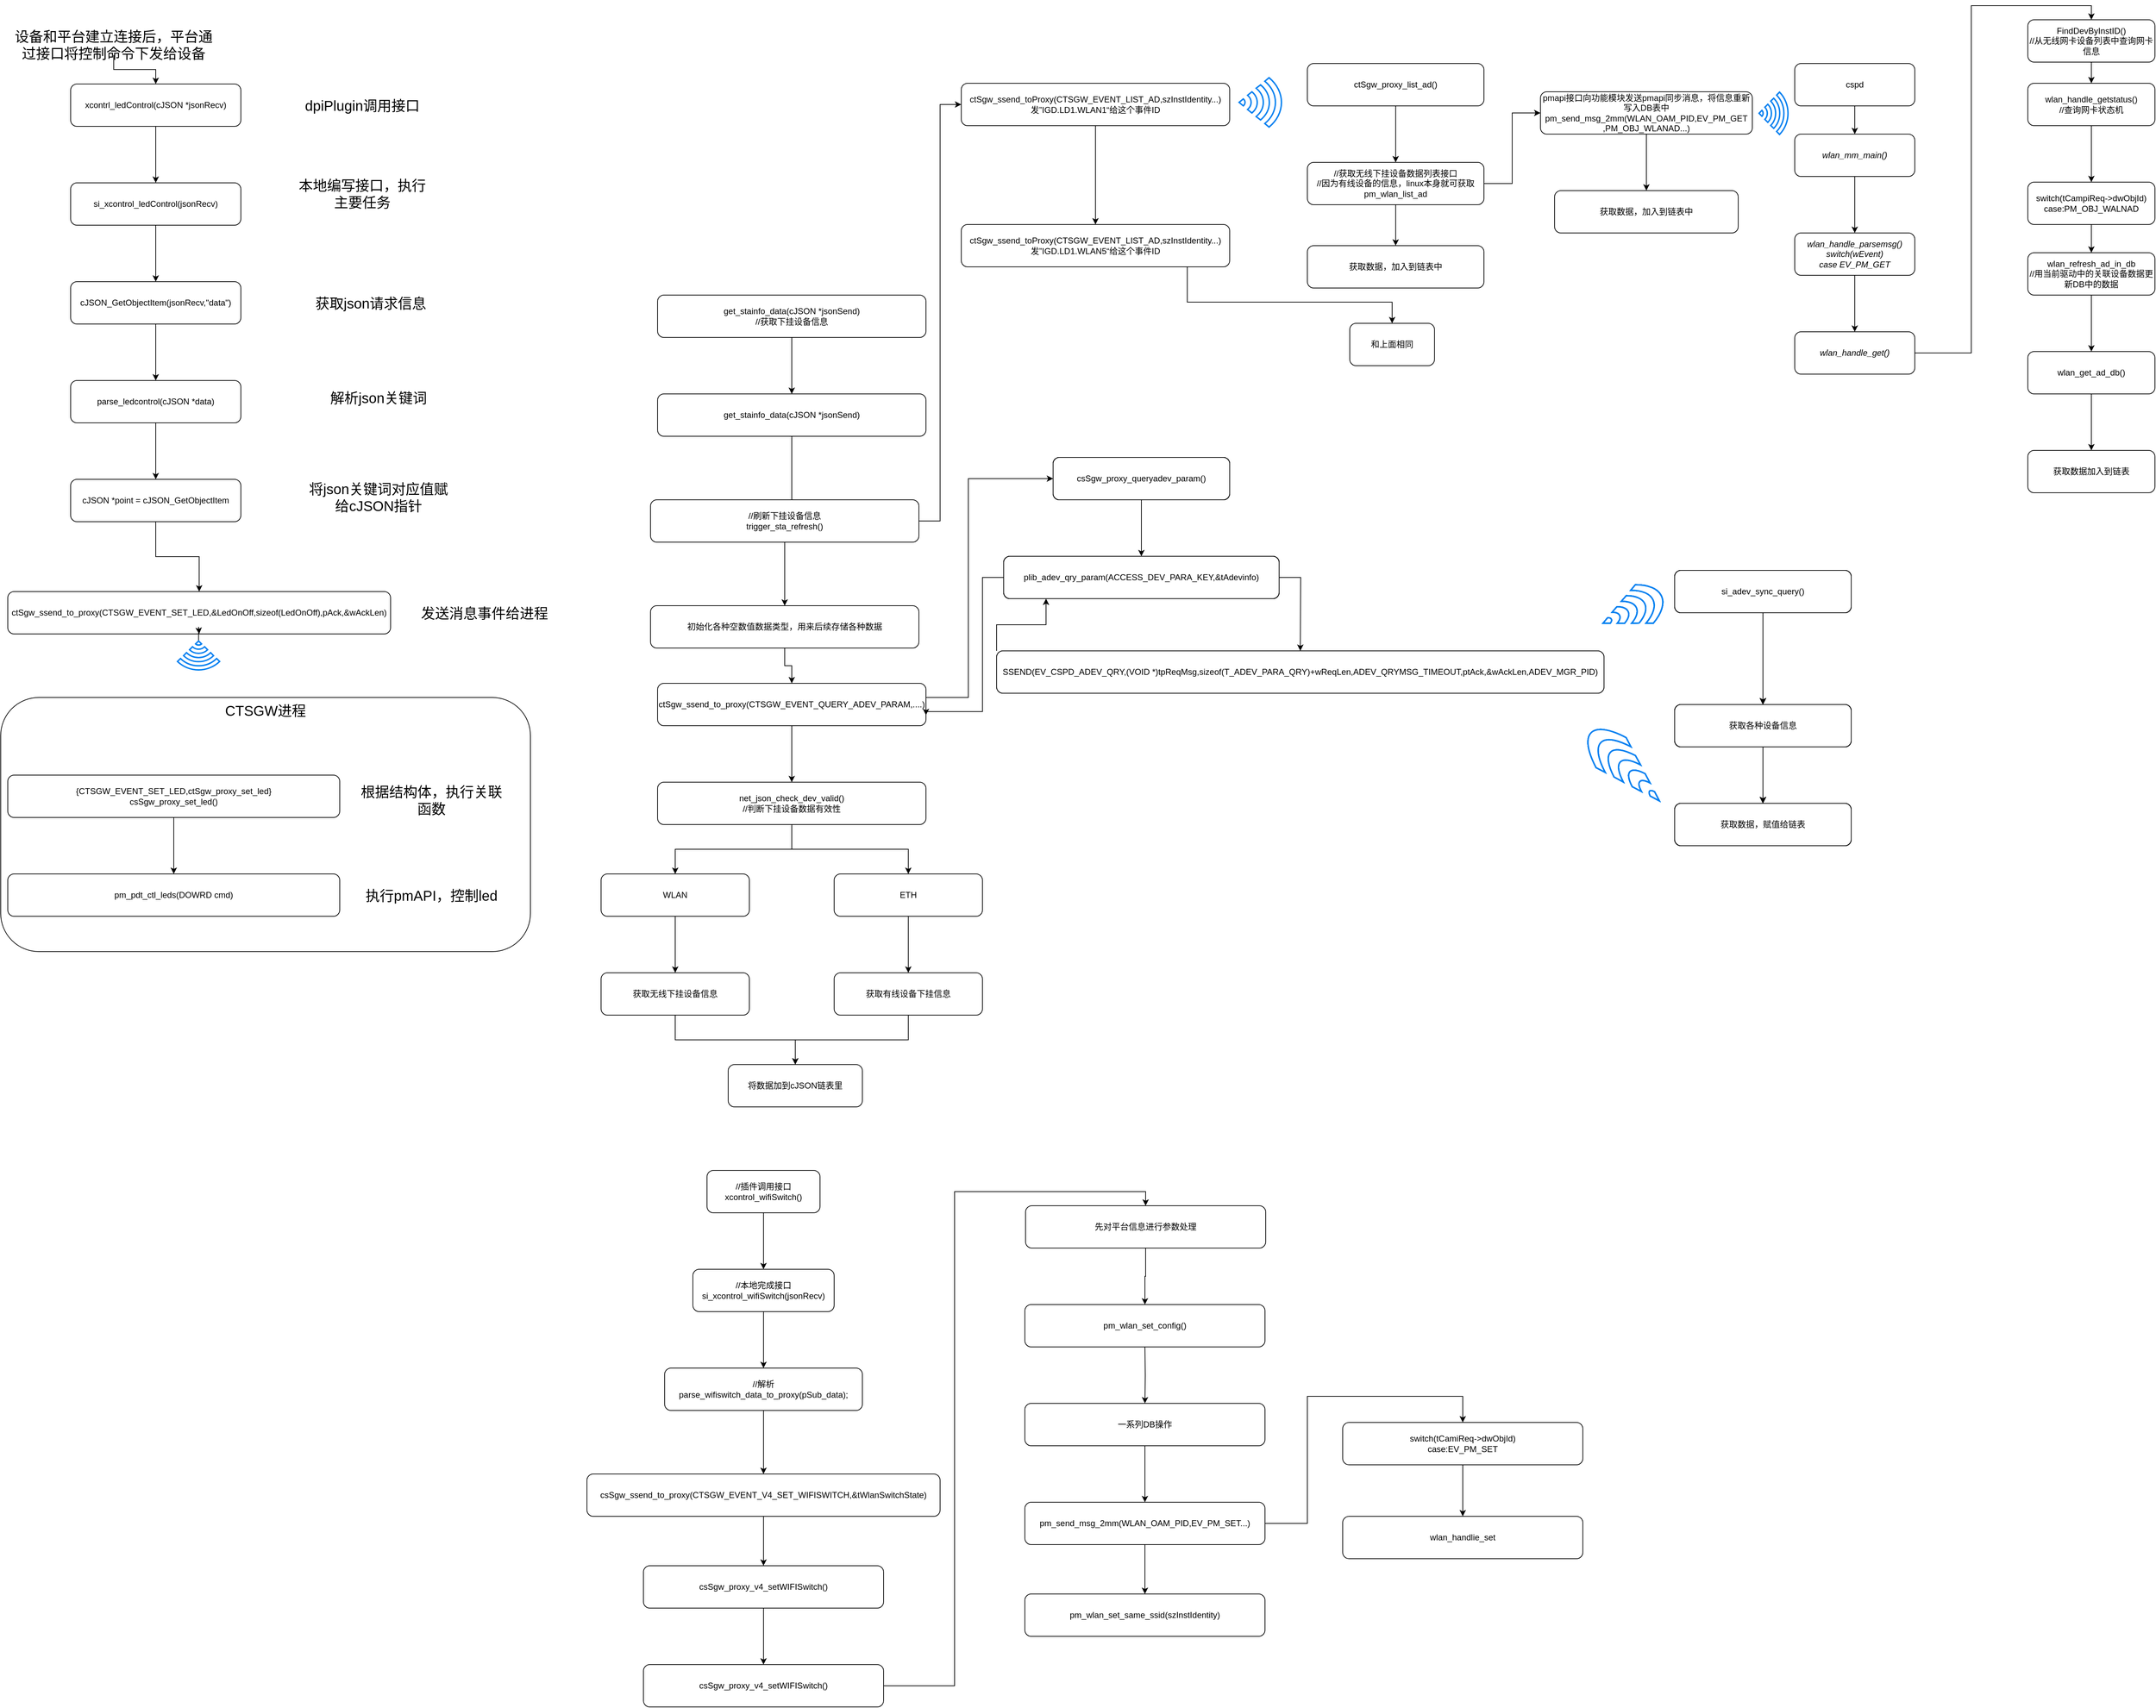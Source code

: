 <mxfile version="15.7.4" type="github">
  <diagram id="CUDyPsT_5cI4i0Bhv10b" name="Page-1">
    <mxGraphModel dx="1240" dy="689" grid="1" gridSize="10" guides="0" tooltips="1" connect="1" arrows="1" fold="1" page="1" pageScale="1" pageWidth="827" pageHeight="1169" math="0" shadow="0">
      <root>
        <mxCell id="0" />
        <mxCell id="1" parent="0" />
        <mxCell id="MFzKN-prpjDhxRkjpTHA-7" value="" style="edgeStyle=orthogonalEdgeStyle;rounded=0;orthogonalLoop=1;jettySize=auto;html=1;fontSize=20;" parent="1" source="MFzKN-prpjDhxRkjpTHA-1" target="MFzKN-prpjDhxRkjpTHA-6" edge="1">
          <mxGeometry relative="1" as="geometry" />
        </mxCell>
        <mxCell id="MFzKN-prpjDhxRkjpTHA-1" value="xcontrl_ledControl(cJSON *jsonRecv)" style="rounded=1;whiteSpace=wrap;html=1;" parent="1" vertex="1">
          <mxGeometry x="99" y="141" width="241" height="60" as="geometry" />
        </mxCell>
        <mxCell id="MFzKN-prpjDhxRkjpTHA-3" value="" style="edgeStyle=orthogonalEdgeStyle;rounded=0;orthogonalLoop=1;jettySize=auto;html=1;fontSize=20;" parent="1" source="MFzKN-prpjDhxRkjpTHA-2" target="MFzKN-prpjDhxRkjpTHA-1" edge="1">
          <mxGeometry relative="1" as="geometry" />
        </mxCell>
        <mxCell id="MFzKN-prpjDhxRkjpTHA-2" value="设备和平台建立连接后，平台通过接口将控制命令下发给设备" style="text;html=1;strokeColor=none;fillColor=none;align=center;verticalAlign=middle;whiteSpace=wrap;rounded=0;fontSize=20;" parent="1" vertex="1">
          <mxGeometry x="10" y="70" width="300" height="30" as="geometry" />
        </mxCell>
        <mxCell id="MFzKN-prpjDhxRkjpTHA-9" value="" style="edgeStyle=orthogonalEdgeStyle;rounded=0;orthogonalLoop=1;jettySize=auto;html=1;fontSize=20;" parent="1" source="MFzKN-prpjDhxRkjpTHA-6" target="MFzKN-prpjDhxRkjpTHA-8" edge="1">
          <mxGeometry relative="1" as="geometry" />
        </mxCell>
        <mxCell id="MFzKN-prpjDhxRkjpTHA-6" value="si_xcontrol_ledControl(jsonRecv)" style="rounded=1;whiteSpace=wrap;html=1;" parent="1" vertex="1">
          <mxGeometry x="99" y="281" width="241" height="60" as="geometry" />
        </mxCell>
        <mxCell id="MFzKN-prpjDhxRkjpTHA-11" value="" style="edgeStyle=orthogonalEdgeStyle;rounded=0;orthogonalLoop=1;jettySize=auto;html=1;fontSize=20;" parent="1" source="MFzKN-prpjDhxRkjpTHA-8" target="MFzKN-prpjDhxRkjpTHA-10" edge="1">
          <mxGeometry relative="1" as="geometry" />
        </mxCell>
        <mxCell id="MFzKN-prpjDhxRkjpTHA-8" value="cJSON_GetObjectItem(jsonRecv,&quot;data&quot;)" style="rounded=1;whiteSpace=wrap;html=1;" parent="1" vertex="1">
          <mxGeometry x="99" y="421" width="241" height="60" as="geometry" />
        </mxCell>
        <mxCell id="MFzKN-prpjDhxRkjpTHA-13" value="" style="edgeStyle=orthogonalEdgeStyle;rounded=0;orthogonalLoop=1;jettySize=auto;html=1;fontSize=20;" parent="1" source="MFzKN-prpjDhxRkjpTHA-10" target="MFzKN-prpjDhxRkjpTHA-12" edge="1">
          <mxGeometry relative="1" as="geometry" />
        </mxCell>
        <mxCell id="MFzKN-prpjDhxRkjpTHA-10" value="parse_ledcontrol(cJSON *data)" style="rounded=1;whiteSpace=wrap;html=1;" parent="1" vertex="1">
          <mxGeometry x="99" y="561" width="241" height="60" as="geometry" />
        </mxCell>
        <mxCell id="MFzKN-prpjDhxRkjpTHA-15" value="" style="edgeStyle=orthogonalEdgeStyle;rounded=0;orthogonalLoop=1;jettySize=auto;html=1;fontSize=20;" parent="1" source="MFzKN-prpjDhxRkjpTHA-12" target="MFzKN-prpjDhxRkjpTHA-14" edge="1">
          <mxGeometry relative="1" as="geometry" />
        </mxCell>
        <mxCell id="MFzKN-prpjDhxRkjpTHA-31" value="CTSGW进程" style="rounded=1;whiteSpace=wrap;html=1;fontSize=20;labelBackgroundColor=none;verticalAlign=top;" parent="1" vertex="1">
          <mxGeometry y="1010" width="750" height="360" as="geometry" />
        </mxCell>
        <mxCell id="MFzKN-prpjDhxRkjpTHA-12" value="cJSON *point = cJSON_GetObjectItem" style="rounded=1;whiteSpace=wrap;html=1;" parent="1" vertex="1">
          <mxGeometry x="99" y="701" width="241" height="60" as="geometry" />
        </mxCell>
        <mxCell id="MFzKN-prpjDhxRkjpTHA-14" value="ctSgw_ssend_to_proxy(CTSGW_EVENT_SET_LED,&amp;amp;LedOnOff,sizeof(LedOnOff),pAck,&amp;amp;wAckLen)" style="rounded=1;whiteSpace=wrap;html=1;" parent="1" vertex="1">
          <mxGeometry x="10" y="860" width="542" height="60" as="geometry" />
        </mxCell>
        <mxCell id="MFzKN-prpjDhxRkjpTHA-19" value="" style="edgeStyle=orthogonalEdgeStyle;rounded=0;orthogonalLoop=1;jettySize=auto;html=1;fontSize=20;" parent="1" source="MFzKN-prpjDhxRkjpTHA-16" target="MFzKN-prpjDhxRkjpTHA-18" edge="1">
          <mxGeometry relative="1" as="geometry" />
        </mxCell>
        <mxCell id="MFzKN-prpjDhxRkjpTHA-16" value="{CTSGW_EVENT_SET_LED,ctSgw_proxy_set_led}&lt;br&gt;csSgw_proxy_set_led()" style="rounded=1;whiteSpace=wrap;html=1;" parent="1" vertex="1">
          <mxGeometry x="10" y="1120" width="470" height="60" as="geometry" />
        </mxCell>
        <mxCell id="MFzKN-prpjDhxRkjpTHA-18" value="pm_pdt_ctl_leds(DOWRD cmd)" style="rounded=1;whiteSpace=wrap;html=1;" parent="1" vertex="1">
          <mxGeometry x="10" y="1260" width="470" height="60" as="geometry" />
        </mxCell>
        <mxCell id="MFzKN-prpjDhxRkjpTHA-20" value="dpiPlugin调用接口" style="text;html=1;strokeColor=none;fillColor=none;align=center;verticalAlign=middle;whiteSpace=wrap;rounded=0;fontSize=20;" parent="1" vertex="1">
          <mxGeometry x="414" y="156" width="196" height="30" as="geometry" />
        </mxCell>
        <mxCell id="MFzKN-prpjDhxRkjpTHA-21" value="本地编写接口，执行主要任务" style="text;html=1;strokeColor=none;fillColor=none;align=center;verticalAlign=middle;whiteSpace=wrap;rounded=0;fontSize=20;" parent="1" vertex="1">
          <mxGeometry x="414" y="281" width="196" height="30" as="geometry" />
        </mxCell>
        <mxCell id="MFzKN-prpjDhxRkjpTHA-22" value="获取json请求信息" style="text;html=1;strokeColor=none;fillColor=none;align=center;verticalAlign=middle;whiteSpace=wrap;rounded=0;fontSize=20;" parent="1" vertex="1">
          <mxGeometry x="430" y="436" width="188" height="30" as="geometry" />
        </mxCell>
        <mxCell id="MFzKN-prpjDhxRkjpTHA-23" value="解析json关键词" style="text;html=1;strokeColor=none;fillColor=none;align=center;verticalAlign=middle;whiteSpace=wrap;rounded=0;fontSize=20;" parent="1" vertex="1">
          <mxGeometry x="430" y="570" width="210" height="30" as="geometry" />
        </mxCell>
        <mxCell id="MFzKN-prpjDhxRkjpTHA-24" value="将json关键词对应值赋给cJSON指针" style="text;html=1;strokeColor=none;fillColor=none;align=center;verticalAlign=middle;whiteSpace=wrap;rounded=0;fontSize=20;" parent="1" vertex="1">
          <mxGeometry x="430" y="701" width="210" height="49" as="geometry" />
        </mxCell>
        <mxCell id="MFzKN-prpjDhxRkjpTHA-26" value="发送消息事件给进程" style="text;html=1;strokeColor=none;fillColor=none;align=center;verticalAlign=middle;whiteSpace=wrap;rounded=0;fontSize=20;" parent="1" vertex="1">
          <mxGeometry x="560" y="875" width="250" height="30" as="geometry" />
        </mxCell>
        <mxCell id="MFzKN-prpjDhxRkjpTHA-27" value="根据结构体，执行关联函数" style="text;html=1;strokeColor=none;fillColor=none;align=center;verticalAlign=middle;whiteSpace=wrap;rounded=0;fontSize=20;" parent="1" vertex="1">
          <mxGeometry x="500" y="1140" width="220" height="30" as="geometry" />
        </mxCell>
        <mxCell id="MFzKN-prpjDhxRkjpTHA-28" value="执行pmAPI，控制led" style="text;html=1;strokeColor=none;fillColor=none;align=center;verticalAlign=middle;whiteSpace=wrap;rounded=0;fontSize=20;" parent="1" vertex="1">
          <mxGeometry x="510" y="1275" width="200" height="30" as="geometry" />
        </mxCell>
        <mxCell id="MFzKN-prpjDhxRkjpTHA-30" value="" style="edgeStyle=orthogonalEdgeStyle;rounded=0;orthogonalLoop=1;jettySize=auto;html=1;fontSize=20;" parent="1" source="MFzKN-prpjDhxRkjpTHA-29" target="MFzKN-prpjDhxRkjpTHA-14" edge="1">
          <mxGeometry relative="1" as="geometry" />
        </mxCell>
        <mxCell id="MFzKN-prpjDhxRkjpTHA-29" value="" style="html=1;verticalLabelPosition=bottom;align=center;labelBackgroundColor=#ffffff;verticalAlign=top;strokeWidth=2;strokeColor=#0080F0;shadow=0;dashed=0;shape=mxgraph.ios7.icons.wifi;pointerEvents=1;fontSize=20;rotation=-180;" parent="1" vertex="1">
          <mxGeometry x="250.3" y="930" width="59.7" height="41" as="geometry" />
        </mxCell>
        <mxCell id="5_94e8n7h1rJNtOSXoxy-13" value="" style="edgeStyle=orthogonalEdgeStyle;rounded=0;orthogonalLoop=1;jettySize=auto;html=1;exitX=1;exitY=0.5;exitDx=0;exitDy=0;" edge="1" parent="1" source="5_94e8n7h1rJNtOSXoxy-184" target="5_94e8n7h1rJNtOSXoxy-12">
          <mxGeometry relative="1" as="geometry">
            <mxPoint x="1300" y="330" as="sourcePoint" />
            <Array as="points">
              <mxPoint x="1330" y="760" />
              <mxPoint x="1330" y="170" />
            </Array>
          </mxGeometry>
        </mxCell>
        <mxCell id="5_94e8n7h1rJNtOSXoxy-15" value="" style="edgeStyle=orthogonalEdgeStyle;rounded=0;orthogonalLoop=1;jettySize=auto;html=1;" edge="1" parent="1" source="5_94e8n7h1rJNtOSXoxy-12" target="5_94e8n7h1rJNtOSXoxy-14">
          <mxGeometry relative="1" as="geometry" />
        </mxCell>
        <mxCell id="5_94e8n7h1rJNtOSXoxy-12" value="ctSgw_ssend_toProxy(CTSGW_EVENT_LIST_AD,szInstIdentity...)&lt;br&gt;发”IGD.LD1.WLAN1“给这个事件ID" style="whiteSpace=wrap;html=1;rounded=1;" vertex="1" parent="1">
          <mxGeometry x="1360" y="140" width="380" height="60" as="geometry" />
        </mxCell>
        <mxCell id="5_94e8n7h1rJNtOSXoxy-210" value="" style="edgeStyle=orthogonalEdgeStyle;rounded=0;orthogonalLoop=1;jettySize=auto;html=1;" edge="1" parent="1" source="5_94e8n7h1rJNtOSXoxy-14" target="5_94e8n7h1rJNtOSXoxy-209">
          <mxGeometry relative="1" as="geometry">
            <Array as="points">
              <mxPoint x="1680" y="450" />
              <mxPoint x="1970" y="450" />
            </Array>
          </mxGeometry>
        </mxCell>
        <mxCell id="5_94e8n7h1rJNtOSXoxy-14" value="ctSgw_ssend_toProxy(CTSGW_EVENT_LIST_AD,szInstIdentity...)&lt;br&gt;发”IGD.LD1.WLAN5“给这个事件ID" style="whiteSpace=wrap;html=1;rounded=1;" vertex="1" parent="1">
          <mxGeometry x="1360" y="340" width="380" height="60" as="geometry" />
        </mxCell>
        <mxCell id="5_94e8n7h1rJNtOSXoxy-17" value="" style="html=1;verticalLabelPosition=bottom;align=center;labelBackgroundColor=#ffffff;verticalAlign=top;strokeWidth=2;strokeColor=#0080F0;shadow=0;dashed=0;shape=mxgraph.ios7.icons.wifi;pointerEvents=1;fontSize=20;rotation=0;direction=south;" vertex="1" parent="1">
          <mxGeometry x="1753.31" y="132.06" width="60" height="70" as="geometry" />
        </mxCell>
        <mxCell id="5_94e8n7h1rJNtOSXoxy-21" value="" style="edgeStyle=orthogonalEdgeStyle;rounded=0;orthogonalLoop=1;jettySize=auto;html=1;" edge="1" parent="1" source="5_94e8n7h1rJNtOSXoxy-19" target="5_94e8n7h1rJNtOSXoxy-20">
          <mxGeometry relative="1" as="geometry" />
        </mxCell>
        <mxCell id="5_94e8n7h1rJNtOSXoxy-19" value="ctSgw_proxy_list_ad()" style="rounded=1;whiteSpace=wrap;html=1;" vertex="1" parent="1">
          <mxGeometry x="1850" y="112" width="250" height="60" as="geometry" />
        </mxCell>
        <mxCell id="5_94e8n7h1rJNtOSXoxy-23" value="" style="edgeStyle=orthogonalEdgeStyle;rounded=0;orthogonalLoop=1;jettySize=auto;html=1;" edge="1" parent="1" source="5_94e8n7h1rJNtOSXoxy-20" target="5_94e8n7h1rJNtOSXoxy-22">
          <mxGeometry relative="1" as="geometry">
            <Array as="points">
              <mxPoint x="2140" y="282" />
              <mxPoint x="2140" y="182" />
            </Array>
          </mxGeometry>
        </mxCell>
        <mxCell id="5_94e8n7h1rJNtOSXoxy-205" value="" style="edgeStyle=orthogonalEdgeStyle;rounded=0;orthogonalLoop=1;jettySize=auto;html=1;" edge="1" parent="1" source="5_94e8n7h1rJNtOSXoxy-20" target="5_94e8n7h1rJNtOSXoxy-204">
          <mxGeometry relative="1" as="geometry" />
        </mxCell>
        <mxCell id="5_94e8n7h1rJNtOSXoxy-20" value="//获取无线下挂设备数据列表接口&lt;br&gt;//因为有线设备的信息，linux本身就可获取&lt;br&gt;pm_wlan_list_ad" style="rounded=1;whiteSpace=wrap;html=1;" vertex="1" parent="1">
          <mxGeometry x="1850" y="252" width="250" height="60" as="geometry" />
        </mxCell>
        <mxCell id="5_94e8n7h1rJNtOSXoxy-26" value="" style="edgeStyle=orthogonalEdgeStyle;rounded=0;orthogonalLoop=1;jettySize=auto;html=1;" edge="1" parent="1" source="5_94e8n7h1rJNtOSXoxy-22" target="5_94e8n7h1rJNtOSXoxy-25">
          <mxGeometry relative="1" as="geometry" />
        </mxCell>
        <mxCell id="5_94e8n7h1rJNtOSXoxy-22" value="pmapi接口向功能模块发送pmapi同步消息，将信息重新写入DB表中&lt;br&gt;pm_send_msg_2mm(WLAN_OAM_PID,EV_PM_GET&lt;br&gt;,PM_OBJ_WLANAD...)" style="rounded=1;whiteSpace=wrap;html=1;" vertex="1" parent="1">
          <mxGeometry x="2180" y="152" width="300" height="60" as="geometry" />
        </mxCell>
        <mxCell id="5_94e8n7h1rJNtOSXoxy-25" value="获取数据，加入到链表中" style="rounded=1;whiteSpace=wrap;html=1;" vertex="1" parent="1">
          <mxGeometry x="2200" y="292" width="260" height="60" as="geometry" />
        </mxCell>
        <mxCell id="5_94e8n7h1rJNtOSXoxy-27" value="" style="html=1;verticalLabelPosition=bottom;align=center;labelBackgroundColor=#ffffff;verticalAlign=top;strokeWidth=2;strokeColor=#0080F0;shadow=0;dashed=0;shape=mxgraph.ios7.icons.wifi;pointerEvents=1;fontSize=20;rotation=90;" vertex="1" parent="1">
          <mxGeometry x="2480" y="162" width="60" height="41" as="geometry" />
        </mxCell>
        <mxCell id="5_94e8n7h1rJNtOSXoxy-30" value="" style="edgeStyle=orthogonalEdgeStyle;rounded=0;orthogonalLoop=1;jettySize=auto;html=1;" edge="1" parent="1" source="5_94e8n7h1rJNtOSXoxy-28" target="5_94e8n7h1rJNtOSXoxy-29">
          <mxGeometry relative="1" as="geometry" />
        </mxCell>
        <mxCell id="5_94e8n7h1rJNtOSXoxy-28" value="cspd" style="rounded=1;whiteSpace=wrap;html=1;" vertex="1" parent="1">
          <mxGeometry x="2540" y="112" width="170" height="60" as="geometry" />
        </mxCell>
        <mxCell id="5_94e8n7h1rJNtOSXoxy-40" value="" style="edgeStyle=orthogonalEdgeStyle;rounded=0;orthogonalLoop=1;jettySize=auto;html=1;" edge="1" parent="1" source="5_94e8n7h1rJNtOSXoxy-29" target="5_94e8n7h1rJNtOSXoxy-39">
          <mxGeometry relative="1" as="geometry" />
        </mxCell>
        <mxCell id="5_94e8n7h1rJNtOSXoxy-29" value="wlan_mm_main()" style="whiteSpace=wrap;html=1;rounded=1;fontStyle=2" vertex="1" parent="1">
          <mxGeometry x="2540" y="212" width="170" height="60" as="geometry" />
        </mxCell>
        <mxCell id="5_94e8n7h1rJNtOSXoxy-43" value="" style="edgeStyle=orthogonalEdgeStyle;rounded=0;orthogonalLoop=1;jettySize=auto;html=1;" edge="1" parent="1" source="5_94e8n7h1rJNtOSXoxy-39" target="5_94e8n7h1rJNtOSXoxy-42">
          <mxGeometry relative="1" as="geometry" />
        </mxCell>
        <mxCell id="5_94e8n7h1rJNtOSXoxy-39" value="wlan_handle_parsemsg()&lt;br&gt;switch(wEvent)&lt;br&gt;case EV_PM_GET" style="whiteSpace=wrap;html=1;rounded=1;fontStyle=2" vertex="1" parent="1">
          <mxGeometry x="2540" y="352" width="170" height="60" as="geometry" />
        </mxCell>
        <mxCell id="5_94e8n7h1rJNtOSXoxy-194" style="edgeStyle=orthogonalEdgeStyle;rounded=0;orthogonalLoop=1;jettySize=auto;html=1;entryX=0.5;entryY=0;entryDx=0;entryDy=0;" edge="1" parent="1" source="5_94e8n7h1rJNtOSXoxy-42" target="5_94e8n7h1rJNtOSXoxy-190">
          <mxGeometry relative="1" as="geometry" />
        </mxCell>
        <mxCell id="5_94e8n7h1rJNtOSXoxy-42" value="wlan_handle_get()" style="whiteSpace=wrap;html=1;rounded=1;fontStyle=2" vertex="1" parent="1">
          <mxGeometry x="2540" y="492" width="170" height="60" as="geometry" />
        </mxCell>
        <mxCell id="5_94e8n7h1rJNtOSXoxy-58" value="" style="edgeStyle=orthogonalEdgeStyle;rounded=0;orthogonalLoop=1;jettySize=auto;html=1;" edge="1" parent="1" source="5_94e8n7h1rJNtOSXoxy-55" target="5_94e8n7h1rJNtOSXoxy-56">
          <mxGeometry relative="1" as="geometry" />
        </mxCell>
        <mxCell id="5_94e8n7h1rJNtOSXoxy-55" value="get_stainfo_data(cJSON *jsonSend)&lt;br&gt;//获取下挂设备信息" style="rounded=1;whiteSpace=wrap;html=1;" vertex="1" parent="1">
          <mxGeometry x="930" y="440" width="380" height="60" as="geometry" />
        </mxCell>
        <mxCell id="5_94e8n7h1rJNtOSXoxy-59" value="" style="edgeStyle=orthogonalEdgeStyle;rounded=0;orthogonalLoop=1;jettySize=auto;html=1;" edge="1" parent="1" source="5_94e8n7h1rJNtOSXoxy-56" target="5_94e8n7h1rJNtOSXoxy-57">
          <mxGeometry relative="1" as="geometry" />
        </mxCell>
        <mxCell id="5_94e8n7h1rJNtOSXoxy-56" value="get_stainfo_data(cJSON *jsonSend)" style="rounded=1;whiteSpace=wrap;html=1;" vertex="1" parent="1">
          <mxGeometry x="930" y="580" width="380" height="60" as="geometry" />
        </mxCell>
        <mxCell id="5_94e8n7h1rJNtOSXoxy-65" value="" style="edgeStyle=orthogonalEdgeStyle;rounded=0;orthogonalLoop=1;jettySize=auto;html=1;" edge="1" parent="1" source="5_94e8n7h1rJNtOSXoxy-60" target="5_94e8n7h1rJNtOSXoxy-64">
          <mxGeometry relative="1" as="geometry" />
        </mxCell>
        <mxCell id="5_94e8n7h1rJNtOSXoxy-88" style="edgeStyle=orthogonalEdgeStyle;rounded=0;orthogonalLoop=1;jettySize=auto;html=1;entryX=0;entryY=0.5;entryDx=0;entryDy=0;" edge="1" parent="1" source="5_94e8n7h1rJNtOSXoxy-60" target="5_94e8n7h1rJNtOSXoxy-86">
          <mxGeometry relative="1" as="geometry">
            <Array as="points">
              <mxPoint x="1370" y="1010" />
              <mxPoint x="1370" y="700" />
            </Array>
          </mxGeometry>
        </mxCell>
        <mxCell id="5_94e8n7h1rJNtOSXoxy-60" value="ctSgw_ssend_to_proxy(CTSGW_EVENT_QUERY_ADEV_PARAM,....)" style="whiteSpace=wrap;html=1;rounded=1;" vertex="1" parent="1">
          <mxGeometry x="930" y="990" width="380" height="60" as="geometry" />
        </mxCell>
        <mxCell id="5_94e8n7h1rJNtOSXoxy-76" style="edgeStyle=orthogonalEdgeStyle;rounded=0;orthogonalLoop=1;jettySize=auto;html=1;" edge="1" parent="1" source="5_94e8n7h1rJNtOSXoxy-64" target="5_94e8n7h1rJNtOSXoxy-74">
          <mxGeometry relative="1" as="geometry" />
        </mxCell>
        <mxCell id="5_94e8n7h1rJNtOSXoxy-77" style="edgeStyle=orthogonalEdgeStyle;rounded=0;orthogonalLoop=1;jettySize=auto;html=1;entryX=0.5;entryY=0;entryDx=0;entryDy=0;" edge="1" parent="1" source="5_94e8n7h1rJNtOSXoxy-64" target="5_94e8n7h1rJNtOSXoxy-75">
          <mxGeometry relative="1" as="geometry" />
        </mxCell>
        <mxCell id="5_94e8n7h1rJNtOSXoxy-64" value="net_json_check_dev_valid()&lt;br&gt;//判断下挂设备数据有效性" style="whiteSpace=wrap;html=1;rounded=1;" vertex="1" parent="1">
          <mxGeometry x="930" y="1130" width="380" height="60" as="geometry" />
        </mxCell>
        <mxCell id="5_94e8n7h1rJNtOSXoxy-79" value="" style="edgeStyle=orthogonalEdgeStyle;rounded=0;orthogonalLoop=1;jettySize=auto;html=1;" edge="1" parent="1" source="5_94e8n7h1rJNtOSXoxy-74" target="5_94e8n7h1rJNtOSXoxy-78">
          <mxGeometry relative="1" as="geometry" />
        </mxCell>
        <mxCell id="5_94e8n7h1rJNtOSXoxy-74" value="WLAN" style="rounded=1;whiteSpace=wrap;html=1;" vertex="1" parent="1">
          <mxGeometry x="850" y="1260" width="210" height="60" as="geometry" />
        </mxCell>
        <mxCell id="5_94e8n7h1rJNtOSXoxy-81" value="" style="edgeStyle=orthogonalEdgeStyle;rounded=0;orthogonalLoop=1;jettySize=auto;html=1;" edge="1" parent="1" source="5_94e8n7h1rJNtOSXoxy-75" target="5_94e8n7h1rJNtOSXoxy-80">
          <mxGeometry relative="1" as="geometry" />
        </mxCell>
        <mxCell id="5_94e8n7h1rJNtOSXoxy-75" value="ETH" style="rounded=1;whiteSpace=wrap;html=1;" vertex="1" parent="1">
          <mxGeometry x="1180" y="1260" width="210" height="60" as="geometry" />
        </mxCell>
        <mxCell id="5_94e8n7h1rJNtOSXoxy-85" style="edgeStyle=orthogonalEdgeStyle;rounded=0;orthogonalLoop=1;jettySize=auto;html=1;entryX=0.5;entryY=0;entryDx=0;entryDy=0;" edge="1" parent="1" source="5_94e8n7h1rJNtOSXoxy-78" target="5_94e8n7h1rJNtOSXoxy-82">
          <mxGeometry relative="1" as="geometry" />
        </mxCell>
        <mxCell id="5_94e8n7h1rJNtOSXoxy-78" value="获取无线下挂设备信息" style="rounded=1;whiteSpace=wrap;html=1;" vertex="1" parent="1">
          <mxGeometry x="850" y="1400" width="210" height="60" as="geometry" />
        </mxCell>
        <mxCell id="5_94e8n7h1rJNtOSXoxy-84" style="edgeStyle=orthogonalEdgeStyle;rounded=0;orthogonalLoop=1;jettySize=auto;html=1;entryX=0.5;entryY=0;entryDx=0;entryDy=0;" edge="1" parent="1" source="5_94e8n7h1rJNtOSXoxy-80" target="5_94e8n7h1rJNtOSXoxy-82">
          <mxGeometry relative="1" as="geometry" />
        </mxCell>
        <mxCell id="5_94e8n7h1rJNtOSXoxy-80" value="获取有线设备下挂信息" style="rounded=1;whiteSpace=wrap;html=1;" vertex="1" parent="1">
          <mxGeometry x="1180" y="1400" width="210" height="60" as="geometry" />
        </mxCell>
        <mxCell id="5_94e8n7h1rJNtOSXoxy-82" value="将数据加到cJSON链表里" style="rounded=1;whiteSpace=wrap;html=1;" vertex="1" parent="1">
          <mxGeometry x="1030" y="1530" width="190" height="60" as="geometry" />
        </mxCell>
        <mxCell id="5_94e8n7h1rJNtOSXoxy-86" value="csSgw_proxy_queryadev_param()" style="whiteSpace=wrap;html=1;rounded=1;" vertex="1" parent="1">
          <mxGeometry x="1490" y="670" width="250" height="60" as="geometry" />
        </mxCell>
        <mxCell id="5_94e8n7h1rJNtOSXoxy-103" style="edgeStyle=orthogonalEdgeStyle;rounded=0;orthogonalLoop=1;jettySize=auto;html=1;entryX=1;entryY=0.75;entryDx=0;entryDy=0;" edge="1" parent="1" source="5_94e8n7h1rJNtOSXoxy-89" target="5_94e8n7h1rJNtOSXoxy-60">
          <mxGeometry relative="1" as="geometry">
            <Array as="points">
              <mxPoint x="1390" y="840" />
              <mxPoint x="1390" y="1030" />
              <mxPoint x="1310" y="1030" />
            </Array>
          </mxGeometry>
        </mxCell>
        <mxCell id="5_94e8n7h1rJNtOSXoxy-89" value="plib_adev_qry_param(ACCESS_DEV_PARA_KEY,&amp;amp;tAdevinfo)" style="whiteSpace=wrap;html=1;rounded=1;" vertex="1" parent="1">
          <mxGeometry x="1420" y="810" width="390" height="60" as="geometry" />
        </mxCell>
        <mxCell id="5_94e8n7h1rJNtOSXoxy-102" style="edgeStyle=orthogonalEdgeStyle;rounded=0;orthogonalLoop=1;jettySize=auto;html=1;" edge="1" parent="1" source="5_94e8n7h1rJNtOSXoxy-91" target="5_94e8n7h1rJNtOSXoxy-89">
          <mxGeometry relative="1" as="geometry">
            <Array as="points">
              <mxPoint x="1410" y="907" />
              <mxPoint x="1480" y="907" />
            </Array>
          </mxGeometry>
        </mxCell>
        <mxCell id="5_94e8n7h1rJNtOSXoxy-91" value="SSEND(EV_CSPD_ADEV_QRY,(VOID *)tpReqMsg,sizeof(T_ADEV_PARA_QRY)+wReqLen,ADEV_QRYMSG_TIMEOUT,ptAck,&amp;amp;wAckLen,ADEV_MGR_PID)" style="whiteSpace=wrap;html=1;rounded=1;" vertex="1" parent="1">
          <mxGeometry x="1410" y="944" width="860" height="60" as="geometry" />
        </mxCell>
        <mxCell id="5_94e8n7h1rJNtOSXoxy-93" value="" style="html=1;verticalLabelPosition=bottom;align=center;labelBackgroundColor=#ffffff;verticalAlign=top;strokeWidth=2;strokeColor=#0080F0;shadow=0;dashed=0;shape=mxgraph.ios7.icons.wifi;pointerEvents=1;fontSize=20;rotation=65;" vertex="1" parent="1">
          <mxGeometry x="2280" y="840.0" width="60" height="91" as="geometry" />
        </mxCell>
        <mxCell id="5_94e8n7h1rJNtOSXoxy-96" value="" style="edgeStyle=orthogonalEdgeStyle;rounded=0;orthogonalLoop=1;jettySize=auto;html=1;" edge="1" parent="1" source="5_94e8n7h1rJNtOSXoxy-94" target="5_94e8n7h1rJNtOSXoxy-95">
          <mxGeometry relative="1" as="geometry" />
        </mxCell>
        <mxCell id="5_94e8n7h1rJNtOSXoxy-94" value="si_adev_sync_query()&lt;br&gt;" style="rounded=1;whiteSpace=wrap;html=1;" vertex="1" parent="1">
          <mxGeometry x="2370" y="830" width="250" height="60" as="geometry" />
        </mxCell>
        <mxCell id="5_94e8n7h1rJNtOSXoxy-98" value="" style="edgeStyle=orthogonalEdgeStyle;rounded=0;orthogonalLoop=1;jettySize=auto;html=1;" edge="1" parent="1" source="5_94e8n7h1rJNtOSXoxy-95" target="5_94e8n7h1rJNtOSXoxy-97">
          <mxGeometry relative="1" as="geometry" />
        </mxCell>
        <mxCell id="5_94e8n7h1rJNtOSXoxy-95" value="获取各种设备信息" style="rounded=1;whiteSpace=wrap;html=1;" vertex="1" parent="1">
          <mxGeometry x="2370" y="1020" width="250" height="60" as="geometry" />
        </mxCell>
        <mxCell id="5_94e8n7h1rJNtOSXoxy-97" value="反悔查询结果" style="rounded=1;whiteSpace=wrap;html=1;" vertex="1" parent="1">
          <mxGeometry x="2370" y="1160" width="250" height="60" as="geometry" />
        </mxCell>
        <mxCell id="5_94e8n7h1rJNtOSXoxy-99" value="" style="html=1;verticalLabelPosition=bottom;align=center;labelBackgroundColor=#ffffff;verticalAlign=top;strokeWidth=2;strokeColor=#0080F0;shadow=0;dashed=0;shape=mxgraph.ios7.icons.wifi;pointerEvents=1;fontSize=20;rotation=-45;" vertex="1" parent="1">
          <mxGeometry x="2270" y="1040" width="60" height="136.26" as="geometry" />
        </mxCell>
        <mxCell id="5_94e8n7h1rJNtOSXoxy-105" value="" style="edgeStyle=orthogonalEdgeStyle;rounded=0;orthogonalLoop=1;jettySize=auto;html=1;" edge="1" source="5_94e8n7h1rJNtOSXoxy-114" parent="1">
          <mxGeometry relative="1" as="geometry">
            <mxPoint x="1840" y="944" as="targetPoint" />
          </mxGeometry>
        </mxCell>
        <mxCell id="5_94e8n7h1rJNtOSXoxy-106" value="" style="html=1;verticalLabelPosition=bottom;align=center;labelBackgroundColor=#ffffff;verticalAlign=top;strokeWidth=2;strokeColor=#0080F0;shadow=0;dashed=0;shape=mxgraph.ios7.icons.wifi;pointerEvents=1;fontSize=20;rotation=65;" vertex="1" parent="1">
          <mxGeometry x="2280" y="840.0" width="60" height="91" as="geometry" />
        </mxCell>
        <mxCell id="5_94e8n7h1rJNtOSXoxy-107" value="" style="edgeStyle=orthogonalEdgeStyle;rounded=0;orthogonalLoop=1;jettySize=auto;html=1;" edge="1" source="5_94e8n7h1rJNtOSXoxy-108" target="5_94e8n7h1rJNtOSXoxy-110" parent="1">
          <mxGeometry relative="1" as="geometry" />
        </mxCell>
        <mxCell id="5_94e8n7h1rJNtOSXoxy-108" value="si_adev_sync_query()&lt;br&gt;" style="rounded=1;whiteSpace=wrap;html=1;" vertex="1" parent="1">
          <mxGeometry x="2370" y="830" width="250" height="60" as="geometry" />
        </mxCell>
        <mxCell id="5_94e8n7h1rJNtOSXoxy-109" value="" style="edgeStyle=orthogonalEdgeStyle;rounded=0;orthogonalLoop=1;jettySize=auto;html=1;" edge="1" source="5_94e8n7h1rJNtOSXoxy-110" target="5_94e8n7h1rJNtOSXoxy-111" parent="1">
          <mxGeometry relative="1" as="geometry" />
        </mxCell>
        <mxCell id="5_94e8n7h1rJNtOSXoxy-110" value="获取各种设备信息" style="rounded=1;whiteSpace=wrap;html=1;" vertex="1" parent="1">
          <mxGeometry x="2370" y="1020" width="250" height="60" as="geometry" />
        </mxCell>
        <mxCell id="5_94e8n7h1rJNtOSXoxy-111" value="反悔查询结果" style="rounded=1;whiteSpace=wrap;html=1;" vertex="1" parent="1">
          <mxGeometry x="2370" y="1160" width="250" height="60" as="geometry" />
        </mxCell>
        <mxCell id="5_94e8n7h1rJNtOSXoxy-112" value="" style="html=1;verticalLabelPosition=bottom;align=center;labelBackgroundColor=#ffffff;verticalAlign=top;strokeWidth=2;strokeColor=#0080F0;shadow=0;dashed=0;shape=mxgraph.ios7.icons.wifi;pointerEvents=1;fontSize=20;rotation=-45;" vertex="1" parent="1">
          <mxGeometry x="2270" y="1040" width="60" height="136.26" as="geometry" />
        </mxCell>
        <mxCell id="5_94e8n7h1rJNtOSXoxy-113" value="csSgw_proxy_queryadev_param()" style="whiteSpace=wrap;html=1;rounded=1;" vertex="1" parent="1">
          <mxGeometry x="1490" y="670" width="250" height="60" as="geometry" />
        </mxCell>
        <mxCell id="5_94e8n7h1rJNtOSXoxy-114" value="plib_adev_qry_param(ACCESS_DEV_PARA_KEY,&amp;amp;tAdevinfo)" style="whiteSpace=wrap;html=1;rounded=1;" vertex="1" parent="1">
          <mxGeometry x="1420" y="810" width="390" height="60" as="geometry" />
        </mxCell>
        <mxCell id="5_94e8n7h1rJNtOSXoxy-117" value="" style="html=1;verticalLabelPosition=bottom;align=center;labelBackgroundColor=#ffffff;verticalAlign=top;strokeWidth=2;strokeColor=#0080F0;shadow=0;dashed=0;shape=mxgraph.ios7.icons.wifi;pointerEvents=1;fontSize=20;rotation=65;" vertex="1" parent="1">
          <mxGeometry x="2280" y="840.0" width="60" height="91" as="geometry" />
        </mxCell>
        <mxCell id="5_94e8n7h1rJNtOSXoxy-118" value="" style="edgeStyle=orthogonalEdgeStyle;rounded=0;orthogonalLoop=1;jettySize=auto;html=1;" edge="1" source="5_94e8n7h1rJNtOSXoxy-119" target="5_94e8n7h1rJNtOSXoxy-121" parent="1">
          <mxGeometry relative="1" as="geometry" />
        </mxCell>
        <mxCell id="5_94e8n7h1rJNtOSXoxy-119" value="si_adev_sync_query()&lt;br&gt;" style="rounded=1;whiteSpace=wrap;html=1;" vertex="1" parent="1">
          <mxGeometry x="2370" y="830" width="250" height="60" as="geometry" />
        </mxCell>
        <mxCell id="5_94e8n7h1rJNtOSXoxy-120" value="" style="edgeStyle=orthogonalEdgeStyle;rounded=0;orthogonalLoop=1;jettySize=auto;html=1;" edge="1" source="5_94e8n7h1rJNtOSXoxy-121" target="5_94e8n7h1rJNtOSXoxy-122" parent="1">
          <mxGeometry relative="1" as="geometry" />
        </mxCell>
        <mxCell id="5_94e8n7h1rJNtOSXoxy-121" value="获取各种设备信息" style="rounded=1;whiteSpace=wrap;html=1;" vertex="1" parent="1">
          <mxGeometry x="2370" y="1020" width="250" height="60" as="geometry" />
        </mxCell>
        <mxCell id="5_94e8n7h1rJNtOSXoxy-122" value="反悔查询结果" style="rounded=1;whiteSpace=wrap;html=1;" vertex="1" parent="1">
          <mxGeometry x="2370" y="1160" width="250" height="60" as="geometry" />
        </mxCell>
        <mxCell id="5_94e8n7h1rJNtOSXoxy-123" value="" style="html=1;verticalLabelPosition=bottom;align=center;labelBackgroundColor=#ffffff;verticalAlign=top;strokeWidth=2;strokeColor=#0080F0;shadow=0;dashed=0;shape=mxgraph.ios7.icons.wifi;pointerEvents=1;fontSize=20;rotation=-45;" vertex="1" parent="1">
          <mxGeometry x="2270" y="1040" width="60" height="136.26" as="geometry" />
        </mxCell>
        <mxCell id="5_94e8n7h1rJNtOSXoxy-124" value="csSgw_proxy_queryadev_param()" style="whiteSpace=wrap;html=1;rounded=1;" vertex="1" parent="1">
          <mxGeometry x="1490" y="670" width="250" height="60" as="geometry" />
        </mxCell>
        <mxCell id="5_94e8n7h1rJNtOSXoxy-125" value="plib_adev_qry_param(ACCESS_DEV_PARA_KEY,&amp;amp;tAdevinfo)" style="whiteSpace=wrap;html=1;rounded=1;" vertex="1" parent="1">
          <mxGeometry x="1420" y="810" width="390" height="60" as="geometry" />
        </mxCell>
        <mxCell id="5_94e8n7h1rJNtOSXoxy-128" value="" style="html=1;verticalLabelPosition=bottom;align=center;labelBackgroundColor=#ffffff;verticalAlign=top;strokeWidth=2;strokeColor=#0080F0;shadow=0;dashed=0;shape=mxgraph.ios7.icons.wifi;pointerEvents=1;fontSize=20;rotation=65;" vertex="1" parent="1">
          <mxGeometry x="2280" y="840.0" width="60" height="91" as="geometry" />
        </mxCell>
        <mxCell id="5_94e8n7h1rJNtOSXoxy-129" value="" style="edgeStyle=orthogonalEdgeStyle;rounded=0;orthogonalLoop=1;jettySize=auto;html=1;" edge="1" source="5_94e8n7h1rJNtOSXoxy-130" target="5_94e8n7h1rJNtOSXoxy-132" parent="1">
          <mxGeometry relative="1" as="geometry" />
        </mxCell>
        <mxCell id="5_94e8n7h1rJNtOSXoxy-130" value="si_adev_sync_query()&lt;br&gt;" style="rounded=1;whiteSpace=wrap;html=1;" vertex="1" parent="1">
          <mxGeometry x="2370" y="830" width="250" height="60" as="geometry" />
        </mxCell>
        <mxCell id="5_94e8n7h1rJNtOSXoxy-131" value="" style="edgeStyle=orthogonalEdgeStyle;rounded=0;orthogonalLoop=1;jettySize=auto;html=1;" edge="1" source="5_94e8n7h1rJNtOSXoxy-132" target="5_94e8n7h1rJNtOSXoxy-133" parent="1">
          <mxGeometry relative="1" as="geometry" />
        </mxCell>
        <mxCell id="5_94e8n7h1rJNtOSXoxy-132" value="获取各种设备信息" style="rounded=1;whiteSpace=wrap;html=1;" vertex="1" parent="1">
          <mxGeometry x="2370" y="1020" width="250" height="60" as="geometry" />
        </mxCell>
        <mxCell id="5_94e8n7h1rJNtOSXoxy-133" value="反悔查询结果" style="rounded=1;whiteSpace=wrap;html=1;" vertex="1" parent="1">
          <mxGeometry x="2370" y="1160" width="250" height="60" as="geometry" />
        </mxCell>
        <mxCell id="5_94e8n7h1rJNtOSXoxy-134" value="" style="html=1;verticalLabelPosition=bottom;align=center;labelBackgroundColor=#ffffff;verticalAlign=top;strokeWidth=2;strokeColor=#0080F0;shadow=0;dashed=0;shape=mxgraph.ios7.icons.wifi;pointerEvents=1;fontSize=20;rotation=-45;" vertex="1" parent="1">
          <mxGeometry x="2270" y="1040" width="60" height="136.26" as="geometry" />
        </mxCell>
        <mxCell id="5_94e8n7h1rJNtOSXoxy-135" value="csSgw_proxy_queryadev_param()" style="whiteSpace=wrap;html=1;rounded=1;" vertex="1" parent="1">
          <mxGeometry x="1490" y="670" width="250" height="60" as="geometry" />
        </mxCell>
        <mxCell id="5_94e8n7h1rJNtOSXoxy-136" value="plib_adev_qry_param(ACCESS_DEV_PARA_KEY,&amp;amp;tAdevinfo)" style="whiteSpace=wrap;html=1;rounded=1;" vertex="1" parent="1">
          <mxGeometry x="1420" y="810" width="390" height="60" as="geometry" />
        </mxCell>
        <mxCell id="5_94e8n7h1rJNtOSXoxy-138" value="csSgw_proxy_queryadev_param()" style="whiteSpace=wrap;html=1;rounded=1;" vertex="1" parent="1">
          <mxGeometry x="1490" y="670" width="250" height="60" as="geometry" />
        </mxCell>
        <mxCell id="5_94e8n7h1rJNtOSXoxy-140" value="plib_adev_qry_param(ACCESS_DEV_PARA_KEY,&amp;amp;tAdevinfo)" style="whiteSpace=wrap;html=1;rounded=1;" vertex="1" parent="1">
          <mxGeometry x="1420" y="810" width="390" height="60" as="geometry" />
        </mxCell>
        <mxCell id="5_94e8n7h1rJNtOSXoxy-141" value="SSEND(EV_CSPD_ADEV_QRY,(VOID *)tpReqMsg,sizeof(T_ADEV_PARA_QRY)+wReqLen,ADEV_QRYMSG_TIMEOUT,ptAck,&amp;amp;wAckLen,ADEV_MGR_PID)" style="whiteSpace=wrap;html=1;rounded=1;" vertex="1" parent="1">
          <mxGeometry x="1410" y="944" width="860" height="60" as="geometry" />
        </mxCell>
        <mxCell id="5_94e8n7h1rJNtOSXoxy-142" value="" style="html=1;verticalLabelPosition=bottom;align=center;labelBackgroundColor=#ffffff;verticalAlign=top;strokeWidth=2;strokeColor=#0080F0;shadow=0;dashed=0;shape=mxgraph.ios7.icons.wifi;pointerEvents=1;fontSize=20;rotation=65;" vertex="1" parent="1">
          <mxGeometry x="2280" y="840.0" width="60" height="91" as="geometry" />
        </mxCell>
        <mxCell id="5_94e8n7h1rJNtOSXoxy-143" value="" style="edgeStyle=orthogonalEdgeStyle;rounded=0;orthogonalLoop=1;jettySize=auto;html=1;" edge="1" source="5_94e8n7h1rJNtOSXoxy-144" target="5_94e8n7h1rJNtOSXoxy-146" parent="1">
          <mxGeometry relative="1" as="geometry" />
        </mxCell>
        <mxCell id="5_94e8n7h1rJNtOSXoxy-144" value="si_adev_sync_query()&lt;br&gt;" style="rounded=1;whiteSpace=wrap;html=1;" vertex="1" parent="1">
          <mxGeometry x="2370" y="830" width="250" height="60" as="geometry" />
        </mxCell>
        <mxCell id="5_94e8n7h1rJNtOSXoxy-145" value="" style="edgeStyle=orthogonalEdgeStyle;rounded=0;orthogonalLoop=1;jettySize=auto;html=1;" edge="1" source="5_94e8n7h1rJNtOSXoxy-146" target="5_94e8n7h1rJNtOSXoxy-147" parent="1">
          <mxGeometry relative="1" as="geometry" />
        </mxCell>
        <mxCell id="5_94e8n7h1rJNtOSXoxy-146" value="获取各种设备信息" style="rounded=1;whiteSpace=wrap;html=1;" vertex="1" parent="1">
          <mxGeometry x="2370" y="1020" width="250" height="60" as="geometry" />
        </mxCell>
        <mxCell id="5_94e8n7h1rJNtOSXoxy-147" value="反悔查询结果" style="rounded=1;whiteSpace=wrap;html=1;" vertex="1" parent="1">
          <mxGeometry x="2370" y="1160" width="250" height="60" as="geometry" />
        </mxCell>
        <mxCell id="5_94e8n7h1rJNtOSXoxy-148" value="" style="html=1;verticalLabelPosition=bottom;align=center;labelBackgroundColor=#ffffff;verticalAlign=top;strokeWidth=2;strokeColor=#0080F0;shadow=0;dashed=0;shape=mxgraph.ios7.icons.wifi;pointerEvents=1;fontSize=20;rotation=-45;" vertex="1" parent="1">
          <mxGeometry x="2270" y="1040" width="60" height="136.26" as="geometry" />
        </mxCell>
        <mxCell id="5_94e8n7h1rJNtOSXoxy-151" value="" style="html=1;verticalLabelPosition=bottom;align=center;labelBackgroundColor=#ffffff;verticalAlign=top;strokeWidth=2;strokeColor=#0080F0;shadow=0;dashed=0;shape=mxgraph.ios7.icons.wifi;pointerEvents=1;fontSize=20;rotation=65;" vertex="1" parent="1">
          <mxGeometry x="2280" y="840.0" width="60" height="91" as="geometry" />
        </mxCell>
        <mxCell id="5_94e8n7h1rJNtOSXoxy-152" value="" style="edgeStyle=orthogonalEdgeStyle;rounded=0;orthogonalLoop=1;jettySize=auto;html=1;" edge="1" source="5_94e8n7h1rJNtOSXoxy-153" target="5_94e8n7h1rJNtOSXoxy-155" parent="1">
          <mxGeometry relative="1" as="geometry" />
        </mxCell>
        <mxCell id="5_94e8n7h1rJNtOSXoxy-153" value="si_adev_sync_query()&lt;br&gt;" style="rounded=1;whiteSpace=wrap;html=1;" vertex="1" parent="1">
          <mxGeometry x="2370" y="830" width="250" height="60" as="geometry" />
        </mxCell>
        <mxCell id="5_94e8n7h1rJNtOSXoxy-154" value="" style="edgeStyle=orthogonalEdgeStyle;rounded=0;orthogonalLoop=1;jettySize=auto;html=1;" edge="1" source="5_94e8n7h1rJNtOSXoxy-155" target="5_94e8n7h1rJNtOSXoxy-156" parent="1">
          <mxGeometry relative="1" as="geometry" />
        </mxCell>
        <mxCell id="5_94e8n7h1rJNtOSXoxy-155" value="获取各种设备信息" style="rounded=1;whiteSpace=wrap;html=1;" vertex="1" parent="1">
          <mxGeometry x="2370" y="1020" width="250" height="60" as="geometry" />
        </mxCell>
        <mxCell id="5_94e8n7h1rJNtOSXoxy-156" value="反悔查询结果" style="rounded=1;whiteSpace=wrap;html=1;" vertex="1" parent="1">
          <mxGeometry x="2370" y="1160" width="250" height="60" as="geometry" />
        </mxCell>
        <mxCell id="5_94e8n7h1rJNtOSXoxy-157" value="" style="html=1;verticalLabelPosition=bottom;align=center;labelBackgroundColor=#ffffff;verticalAlign=top;strokeWidth=2;strokeColor=#0080F0;shadow=0;dashed=0;shape=mxgraph.ios7.icons.wifi;pointerEvents=1;fontSize=20;rotation=-45;" vertex="1" parent="1">
          <mxGeometry x="2270" y="1040" width="60" height="136.26" as="geometry" />
        </mxCell>
        <mxCell id="5_94e8n7h1rJNtOSXoxy-158" value="csSgw_proxy_queryadev_param()" style="whiteSpace=wrap;html=1;rounded=1;" vertex="1" parent="1">
          <mxGeometry x="1490" y="670" width="250" height="60" as="geometry" />
        </mxCell>
        <mxCell id="5_94e8n7h1rJNtOSXoxy-159" value="plib_adev_qry_param(ACCESS_DEV_PARA_KEY,&amp;amp;tAdevinfo)" style="whiteSpace=wrap;html=1;rounded=1;" vertex="1" parent="1">
          <mxGeometry x="1420" y="810" width="390" height="60" as="geometry" />
        </mxCell>
        <mxCell id="5_94e8n7h1rJNtOSXoxy-162" value="" style="html=1;verticalLabelPosition=bottom;align=center;labelBackgroundColor=#ffffff;verticalAlign=top;strokeWidth=2;strokeColor=#0080F0;shadow=0;dashed=0;shape=mxgraph.ios7.icons.wifi;pointerEvents=1;fontSize=20;rotation=65;" vertex="1" parent="1">
          <mxGeometry x="2280" y="840.0" width="60" height="91" as="geometry" />
        </mxCell>
        <mxCell id="5_94e8n7h1rJNtOSXoxy-163" value="" style="edgeStyle=orthogonalEdgeStyle;rounded=0;orthogonalLoop=1;jettySize=auto;html=1;" edge="1" source="5_94e8n7h1rJNtOSXoxy-164" target="5_94e8n7h1rJNtOSXoxy-166" parent="1">
          <mxGeometry relative="1" as="geometry" />
        </mxCell>
        <mxCell id="5_94e8n7h1rJNtOSXoxy-164" value="si_adev_sync_query()&lt;br&gt;" style="rounded=1;whiteSpace=wrap;html=1;" vertex="1" parent="1">
          <mxGeometry x="2370" y="830" width="250" height="60" as="geometry" />
        </mxCell>
        <mxCell id="5_94e8n7h1rJNtOSXoxy-165" value="" style="edgeStyle=orthogonalEdgeStyle;rounded=0;orthogonalLoop=1;jettySize=auto;html=1;" edge="1" source="5_94e8n7h1rJNtOSXoxy-166" target="5_94e8n7h1rJNtOSXoxy-167" parent="1">
          <mxGeometry relative="1" as="geometry" />
        </mxCell>
        <mxCell id="5_94e8n7h1rJNtOSXoxy-166" value="获取各种设备信息" style="rounded=1;whiteSpace=wrap;html=1;" vertex="1" parent="1">
          <mxGeometry x="2370" y="1020" width="250" height="60" as="geometry" />
        </mxCell>
        <mxCell id="5_94e8n7h1rJNtOSXoxy-167" value="反悔查询结果" style="rounded=1;whiteSpace=wrap;html=1;" vertex="1" parent="1">
          <mxGeometry x="2370" y="1160" width="250" height="60" as="geometry" />
        </mxCell>
        <mxCell id="5_94e8n7h1rJNtOSXoxy-168" value="" style="html=1;verticalLabelPosition=bottom;align=center;labelBackgroundColor=#ffffff;verticalAlign=top;strokeWidth=2;strokeColor=#0080F0;shadow=0;dashed=0;shape=mxgraph.ios7.icons.wifi;pointerEvents=1;fontSize=20;rotation=-45;" vertex="1" parent="1">
          <mxGeometry x="2270" y="1040" width="60" height="136.26" as="geometry" />
        </mxCell>
        <mxCell id="5_94e8n7h1rJNtOSXoxy-169" value="csSgw_proxy_queryadev_param()" style="whiteSpace=wrap;html=1;rounded=1;" vertex="1" parent="1">
          <mxGeometry x="1490" y="670" width="250" height="60" as="geometry" />
        </mxCell>
        <mxCell id="5_94e8n7h1rJNtOSXoxy-170" value="plib_adev_qry_param(ACCESS_DEV_PARA_KEY,&amp;amp;tAdevinfo)" style="whiteSpace=wrap;html=1;rounded=1;" vertex="1" parent="1">
          <mxGeometry x="1420" y="810" width="390" height="60" as="geometry" />
        </mxCell>
        <mxCell id="5_94e8n7h1rJNtOSXoxy-173" value="" style="html=1;verticalLabelPosition=bottom;align=center;labelBackgroundColor=#ffffff;verticalAlign=top;strokeWidth=2;strokeColor=#0080F0;shadow=0;dashed=0;shape=mxgraph.ios7.icons.wifi;pointerEvents=1;fontSize=20;rotation=65;" vertex="1" parent="1">
          <mxGeometry x="2280" y="840.0" width="60" height="91" as="geometry" />
        </mxCell>
        <mxCell id="5_94e8n7h1rJNtOSXoxy-174" value="" style="edgeStyle=orthogonalEdgeStyle;rounded=0;orthogonalLoop=1;jettySize=auto;html=1;" edge="1" source="5_94e8n7h1rJNtOSXoxy-175" target="5_94e8n7h1rJNtOSXoxy-177" parent="1">
          <mxGeometry relative="1" as="geometry" />
        </mxCell>
        <mxCell id="5_94e8n7h1rJNtOSXoxy-175" value="si_adev_sync_query()&lt;br&gt;" style="rounded=1;whiteSpace=wrap;html=1;" vertex="1" parent="1">
          <mxGeometry x="2370" y="830" width="250" height="60" as="geometry" />
        </mxCell>
        <mxCell id="5_94e8n7h1rJNtOSXoxy-176" value="" style="edgeStyle=orthogonalEdgeStyle;rounded=0;orthogonalLoop=1;jettySize=auto;html=1;" edge="1" source="5_94e8n7h1rJNtOSXoxy-177" target="5_94e8n7h1rJNtOSXoxy-178" parent="1">
          <mxGeometry relative="1" as="geometry" />
        </mxCell>
        <mxCell id="5_94e8n7h1rJNtOSXoxy-177" value="获取各种设备信息" style="rounded=1;whiteSpace=wrap;html=1;" vertex="1" parent="1">
          <mxGeometry x="2370" y="1020" width="250" height="60" as="geometry" />
        </mxCell>
        <mxCell id="5_94e8n7h1rJNtOSXoxy-178" value="获取数据，赋值给链表" style="rounded=1;whiteSpace=wrap;html=1;" vertex="1" parent="1">
          <mxGeometry x="2370" y="1160" width="250" height="60" as="geometry" />
        </mxCell>
        <mxCell id="5_94e8n7h1rJNtOSXoxy-179" value="" style="html=1;verticalLabelPosition=bottom;align=center;labelBackgroundColor=#ffffff;verticalAlign=top;strokeWidth=2;strokeColor=#0080F0;shadow=0;dashed=0;shape=mxgraph.ios7.icons.wifi;pointerEvents=1;fontSize=20;rotation=-45;" vertex="1" parent="1">
          <mxGeometry x="2270" y="1040" width="60" height="136.26" as="geometry" />
        </mxCell>
        <mxCell id="5_94e8n7h1rJNtOSXoxy-186" value="" style="edgeStyle=orthogonalEdgeStyle;rounded=0;orthogonalLoop=1;jettySize=auto;html=1;" edge="1" parent="1" source="5_94e8n7h1rJNtOSXoxy-180" target="5_94e8n7h1rJNtOSXoxy-181">
          <mxGeometry relative="1" as="geometry" />
        </mxCell>
        <mxCell id="5_94e8n7h1rJNtOSXoxy-180" value="csSgw_proxy_queryadev_param()" style="whiteSpace=wrap;html=1;rounded=1;" vertex="1" parent="1">
          <mxGeometry x="1490" y="670" width="250" height="60" as="geometry" />
        </mxCell>
        <mxCell id="5_94e8n7h1rJNtOSXoxy-181" value="plib_adev_qry_param(ACCESS_DEV_PARA_KEY,&amp;amp;tAdevinfo)" style="whiteSpace=wrap;html=1;rounded=1;" vertex="1" parent="1">
          <mxGeometry x="1420" y="810" width="390" height="60" as="geometry" />
        </mxCell>
        <mxCell id="5_94e8n7h1rJNtOSXoxy-185" value="" style="edgeStyle=orthogonalEdgeStyle;rounded=0;orthogonalLoop=1;jettySize=auto;html=1;startArrow=none;" edge="1" parent="1" source="5_94e8n7h1rJNtOSXoxy-57" target="5_94e8n7h1rJNtOSXoxy-60">
          <mxGeometry relative="1" as="geometry" />
        </mxCell>
        <mxCell id="5_94e8n7h1rJNtOSXoxy-184" value="//刷新下挂设备信息&lt;br&gt;trigger_sta_refresh()" style="rounded=1;whiteSpace=wrap;html=1;" vertex="1" parent="1">
          <mxGeometry x="920" y="730" width="380" height="60" as="geometry" />
        </mxCell>
        <mxCell id="5_94e8n7h1rJNtOSXoxy-196" value="" style="edgeStyle=orthogonalEdgeStyle;rounded=0;orthogonalLoop=1;jettySize=auto;html=1;" edge="1" parent="1" source="5_94e8n7h1rJNtOSXoxy-189" target="5_94e8n7h1rJNtOSXoxy-195">
          <mxGeometry relative="1" as="geometry" />
        </mxCell>
        <mxCell id="5_94e8n7h1rJNtOSXoxy-189" value="wlan_handle_getstatus()&lt;br&gt;//查询网卡状态机" style="rounded=1;whiteSpace=wrap;html=1;" vertex="1" parent="1">
          <mxGeometry x="2870" y="140" width="180" height="60" as="geometry" />
        </mxCell>
        <mxCell id="5_94e8n7h1rJNtOSXoxy-192" value="" style="edgeStyle=orthogonalEdgeStyle;rounded=0;orthogonalLoop=1;jettySize=auto;html=1;" edge="1" parent="1" source="5_94e8n7h1rJNtOSXoxy-190" target="5_94e8n7h1rJNtOSXoxy-189">
          <mxGeometry relative="1" as="geometry" />
        </mxCell>
        <mxCell id="5_94e8n7h1rJNtOSXoxy-190" value="FindDevByInstID()&lt;br&gt;//从无线网卡设备列表中查询网卡信息" style="rounded=1;whiteSpace=wrap;html=1;" vertex="1" parent="1">
          <mxGeometry x="2870" y="50" width="180" height="60" as="geometry" />
        </mxCell>
        <mxCell id="5_94e8n7h1rJNtOSXoxy-198" value="" style="edgeStyle=orthogonalEdgeStyle;rounded=0;orthogonalLoop=1;jettySize=auto;html=1;" edge="1" parent="1" source="5_94e8n7h1rJNtOSXoxy-195" target="5_94e8n7h1rJNtOSXoxy-197">
          <mxGeometry relative="1" as="geometry" />
        </mxCell>
        <mxCell id="5_94e8n7h1rJNtOSXoxy-195" value="switch(tCampiReq-&amp;gt;dwObjId)&lt;br&gt;case:PM_OBJ_WALNAD" style="rounded=1;whiteSpace=wrap;html=1;" vertex="1" parent="1">
          <mxGeometry x="2870" y="280" width="180" height="60" as="geometry" />
        </mxCell>
        <mxCell id="5_94e8n7h1rJNtOSXoxy-201" value="" style="edgeStyle=orthogonalEdgeStyle;rounded=0;orthogonalLoop=1;jettySize=auto;html=1;" edge="1" parent="1" source="5_94e8n7h1rJNtOSXoxy-197" target="5_94e8n7h1rJNtOSXoxy-200">
          <mxGeometry relative="1" as="geometry" />
        </mxCell>
        <mxCell id="5_94e8n7h1rJNtOSXoxy-197" value="wlan_refresh_ad_in_db&lt;br&gt;//用当前驱动中的关联设备数据更新DB中的数据" style="rounded=1;whiteSpace=wrap;html=1;" vertex="1" parent="1">
          <mxGeometry x="2870" y="380" width="180" height="60" as="geometry" />
        </mxCell>
        <mxCell id="5_94e8n7h1rJNtOSXoxy-203" value="" style="edgeStyle=orthogonalEdgeStyle;rounded=0;orthogonalLoop=1;jettySize=auto;html=1;" edge="1" parent="1" source="5_94e8n7h1rJNtOSXoxy-200" target="5_94e8n7h1rJNtOSXoxy-202">
          <mxGeometry relative="1" as="geometry" />
        </mxCell>
        <mxCell id="5_94e8n7h1rJNtOSXoxy-200" value="wlan_get_ad_db()" style="rounded=1;whiteSpace=wrap;html=1;" vertex="1" parent="1">
          <mxGeometry x="2870" y="520" width="180" height="60" as="geometry" />
        </mxCell>
        <mxCell id="5_94e8n7h1rJNtOSXoxy-202" value="获取数据加入到链表" style="rounded=1;whiteSpace=wrap;html=1;" vertex="1" parent="1">
          <mxGeometry x="2870" y="660" width="180" height="60" as="geometry" />
        </mxCell>
        <mxCell id="5_94e8n7h1rJNtOSXoxy-204" value="获取数据，加入到链表中" style="rounded=1;whiteSpace=wrap;html=1;" vertex="1" parent="1">
          <mxGeometry x="1850" y="370" width="250" height="60" as="geometry" />
        </mxCell>
        <mxCell id="5_94e8n7h1rJNtOSXoxy-209" value="和上面相同" style="rounded=1;whiteSpace=wrap;html=1;" vertex="1" parent="1">
          <mxGeometry x="1910" y="480" width="120" height="60" as="geometry" />
        </mxCell>
        <mxCell id="5_94e8n7h1rJNtOSXoxy-57" value="初始化各种空数值数据类型，用来后续存储各种数据" style="whiteSpace=wrap;html=1;rounded=1;" vertex="1" parent="1">
          <mxGeometry x="920" y="880" width="380" height="60" as="geometry" />
        </mxCell>
        <mxCell id="5_94e8n7h1rJNtOSXoxy-214" value="" style="edgeStyle=orthogonalEdgeStyle;rounded=0;orthogonalLoop=1;jettySize=auto;html=1;" edge="1" parent="1" source="5_94e8n7h1rJNtOSXoxy-212" target="5_94e8n7h1rJNtOSXoxy-213">
          <mxGeometry relative="1" as="geometry" />
        </mxCell>
        <mxCell id="5_94e8n7h1rJNtOSXoxy-212" value="//插件调用接口&lt;br&gt;xcontrol_wifiSwitch()" style="rounded=1;whiteSpace=wrap;html=1;" vertex="1" parent="1">
          <mxGeometry x="1000" y="1680" width="160" height="60" as="geometry" />
        </mxCell>
        <mxCell id="5_94e8n7h1rJNtOSXoxy-216" value="" style="edgeStyle=orthogonalEdgeStyle;rounded=0;orthogonalLoop=1;jettySize=auto;html=1;" edge="1" parent="1" source="5_94e8n7h1rJNtOSXoxy-213" target="5_94e8n7h1rJNtOSXoxy-215">
          <mxGeometry relative="1" as="geometry" />
        </mxCell>
        <mxCell id="5_94e8n7h1rJNtOSXoxy-213" value="//本地完成接口&lt;br&gt;si_xcontrol_wifiSwitch(jsonRecv)" style="rounded=1;whiteSpace=wrap;html=1;" vertex="1" parent="1">
          <mxGeometry x="980" y="1820" width="200" height="60" as="geometry" />
        </mxCell>
        <mxCell id="5_94e8n7h1rJNtOSXoxy-218" value="" style="edgeStyle=orthogonalEdgeStyle;rounded=0;orthogonalLoop=1;jettySize=auto;html=1;" edge="1" parent="1" source="5_94e8n7h1rJNtOSXoxy-215" target="5_94e8n7h1rJNtOSXoxy-217">
          <mxGeometry relative="1" as="geometry" />
        </mxCell>
        <mxCell id="5_94e8n7h1rJNtOSXoxy-215" value="//解析&lt;br&gt;parse_wifiswitch_data_to_proxy(pSub_data);" style="rounded=1;whiteSpace=wrap;html=1;" vertex="1" parent="1">
          <mxGeometry x="940" y="1960" width="280" height="60" as="geometry" />
        </mxCell>
        <mxCell id="5_94e8n7h1rJNtOSXoxy-220" value="" style="edgeStyle=orthogonalEdgeStyle;rounded=0;orthogonalLoop=1;jettySize=auto;html=1;" edge="1" parent="1" source="5_94e8n7h1rJNtOSXoxy-217" target="5_94e8n7h1rJNtOSXoxy-219">
          <mxGeometry relative="1" as="geometry" />
        </mxCell>
        <mxCell id="5_94e8n7h1rJNtOSXoxy-217" value="csSgw_ssend_to_proxy(CTSGW_EVENT_V4_SET_WIFISWITCH,&amp;amp;tWlanSwitchState)" style="rounded=1;whiteSpace=wrap;html=1;" vertex="1" parent="1">
          <mxGeometry x="830" y="2110" width="500" height="60" as="geometry" />
        </mxCell>
        <mxCell id="5_94e8n7h1rJNtOSXoxy-222" value="" style="edgeStyle=orthogonalEdgeStyle;rounded=0;orthogonalLoop=1;jettySize=auto;html=1;" edge="1" parent="1" source="5_94e8n7h1rJNtOSXoxy-219" target="5_94e8n7h1rJNtOSXoxy-221">
          <mxGeometry relative="1" as="geometry" />
        </mxCell>
        <mxCell id="5_94e8n7h1rJNtOSXoxy-219" value="csSgw_proxy_v4_setWIFISwitch()" style="whiteSpace=wrap;html=1;rounded=1;" vertex="1" parent="1">
          <mxGeometry x="910" y="2240" width="340" height="60" as="geometry" />
        </mxCell>
        <mxCell id="5_94e8n7h1rJNtOSXoxy-234" style="edgeStyle=orthogonalEdgeStyle;rounded=0;orthogonalLoop=1;jettySize=auto;html=1;entryX=0.5;entryY=0;entryDx=0;entryDy=0;" edge="1" parent="1" source="5_94e8n7h1rJNtOSXoxy-221" target="5_94e8n7h1rJNtOSXoxy-223">
          <mxGeometry relative="1" as="geometry" />
        </mxCell>
        <mxCell id="5_94e8n7h1rJNtOSXoxy-221" value="csSgw_proxy_v4_setWIFISwitch()" style="whiteSpace=wrap;html=1;rounded=1;" vertex="1" parent="1">
          <mxGeometry x="910" y="2380" width="340" height="60" as="geometry" />
        </mxCell>
        <mxCell id="5_94e8n7h1rJNtOSXoxy-226" value="" style="edgeStyle=orthogonalEdgeStyle;rounded=0;orthogonalLoop=1;jettySize=auto;html=1;" edge="1" parent="1" source="5_94e8n7h1rJNtOSXoxy-223" target="5_94e8n7h1rJNtOSXoxy-225">
          <mxGeometry relative="1" as="geometry" />
        </mxCell>
        <mxCell id="5_94e8n7h1rJNtOSXoxy-223" value="先对平台信息进行参数处理" style="whiteSpace=wrap;html=1;rounded=1;" vertex="1" parent="1">
          <mxGeometry x="1451" y="1730" width="340" height="60" as="geometry" />
        </mxCell>
        <mxCell id="5_94e8n7h1rJNtOSXoxy-225" value="pm_wlan_set_config()" style="whiteSpace=wrap;html=1;rounded=1;" vertex="1" parent="1">
          <mxGeometry x="1450" y="1870" width="340" height="60" as="geometry" />
        </mxCell>
        <mxCell id="5_94e8n7h1rJNtOSXoxy-230" value="" style="edgeStyle=orthogonalEdgeStyle;rounded=0;orthogonalLoop=1;jettySize=auto;html=1;" edge="1" parent="1" target="5_94e8n7h1rJNtOSXoxy-229">
          <mxGeometry relative="1" as="geometry">
            <mxPoint x="1620" y="1930" as="sourcePoint" />
          </mxGeometry>
        </mxCell>
        <mxCell id="5_94e8n7h1rJNtOSXoxy-232" value="" style="edgeStyle=orthogonalEdgeStyle;rounded=0;orthogonalLoop=1;jettySize=auto;html=1;" edge="1" parent="1" source="5_94e8n7h1rJNtOSXoxy-229" target="5_94e8n7h1rJNtOSXoxy-231">
          <mxGeometry relative="1" as="geometry" />
        </mxCell>
        <mxCell id="5_94e8n7h1rJNtOSXoxy-229" value="一系列DB操作" style="whiteSpace=wrap;html=1;rounded=1;" vertex="1" parent="1">
          <mxGeometry x="1450" y="2010" width="340" height="60" as="geometry" />
        </mxCell>
        <mxCell id="5_94e8n7h1rJNtOSXoxy-236" value="" style="edgeStyle=orthogonalEdgeStyle;rounded=0;orthogonalLoop=1;jettySize=auto;html=1;" edge="1" parent="1" source="5_94e8n7h1rJNtOSXoxy-231" target="5_94e8n7h1rJNtOSXoxy-235">
          <mxGeometry relative="1" as="geometry">
            <Array as="points">
              <mxPoint x="1850" y="2180" />
              <mxPoint x="1850" y="2000" />
              <mxPoint x="2070" y="2000" />
            </Array>
          </mxGeometry>
        </mxCell>
        <mxCell id="5_94e8n7h1rJNtOSXoxy-231" value="pm_send_msg_2mm(WLAN_OAM_PID,EV_PM_SET...)&lt;br&gt;" style="whiteSpace=wrap;html=1;rounded=1;" vertex="1" parent="1">
          <mxGeometry x="1450" y="2150" width="340" height="60" as="geometry" />
        </mxCell>
        <mxCell id="5_94e8n7h1rJNtOSXoxy-238" value="" style="edgeStyle=orthogonalEdgeStyle;rounded=0;orthogonalLoop=1;jettySize=auto;html=1;" edge="1" parent="1" source="5_94e8n7h1rJNtOSXoxy-235" target="5_94e8n7h1rJNtOSXoxy-237">
          <mxGeometry relative="1" as="geometry" />
        </mxCell>
        <mxCell id="5_94e8n7h1rJNtOSXoxy-235" value="switch(tCamiReq-&amp;gt;dwObjId)&lt;br&gt;case:EV_PM_SET&lt;br&gt;" style="whiteSpace=wrap;html=1;rounded=1;" vertex="1" parent="1">
          <mxGeometry x="1900" y="2037" width="340" height="60" as="geometry" />
        </mxCell>
        <mxCell id="5_94e8n7h1rJNtOSXoxy-240" value="" style="edgeStyle=orthogonalEdgeStyle;rounded=0;orthogonalLoop=1;jettySize=auto;html=1;exitX=0.5;exitY=1;exitDx=0;exitDy=0;" edge="1" parent="1" source="5_94e8n7h1rJNtOSXoxy-231" target="5_94e8n7h1rJNtOSXoxy-239">
          <mxGeometry relative="1" as="geometry">
            <mxPoint x="1630" y="2220" as="sourcePoint" />
          </mxGeometry>
        </mxCell>
        <mxCell id="5_94e8n7h1rJNtOSXoxy-237" value="wlan_handlie_set" style="whiteSpace=wrap;html=1;rounded=1;" vertex="1" parent="1">
          <mxGeometry x="1900" y="2170" width="340" height="60" as="geometry" />
        </mxCell>
        <mxCell id="5_94e8n7h1rJNtOSXoxy-239" value="pm_wlan_set_same_ssid(szInstIdentity)" style="whiteSpace=wrap;html=1;rounded=1;" vertex="1" parent="1">
          <mxGeometry x="1450" y="2280" width="340" height="60" as="geometry" />
        </mxCell>
      </root>
    </mxGraphModel>
  </diagram>
</mxfile>
